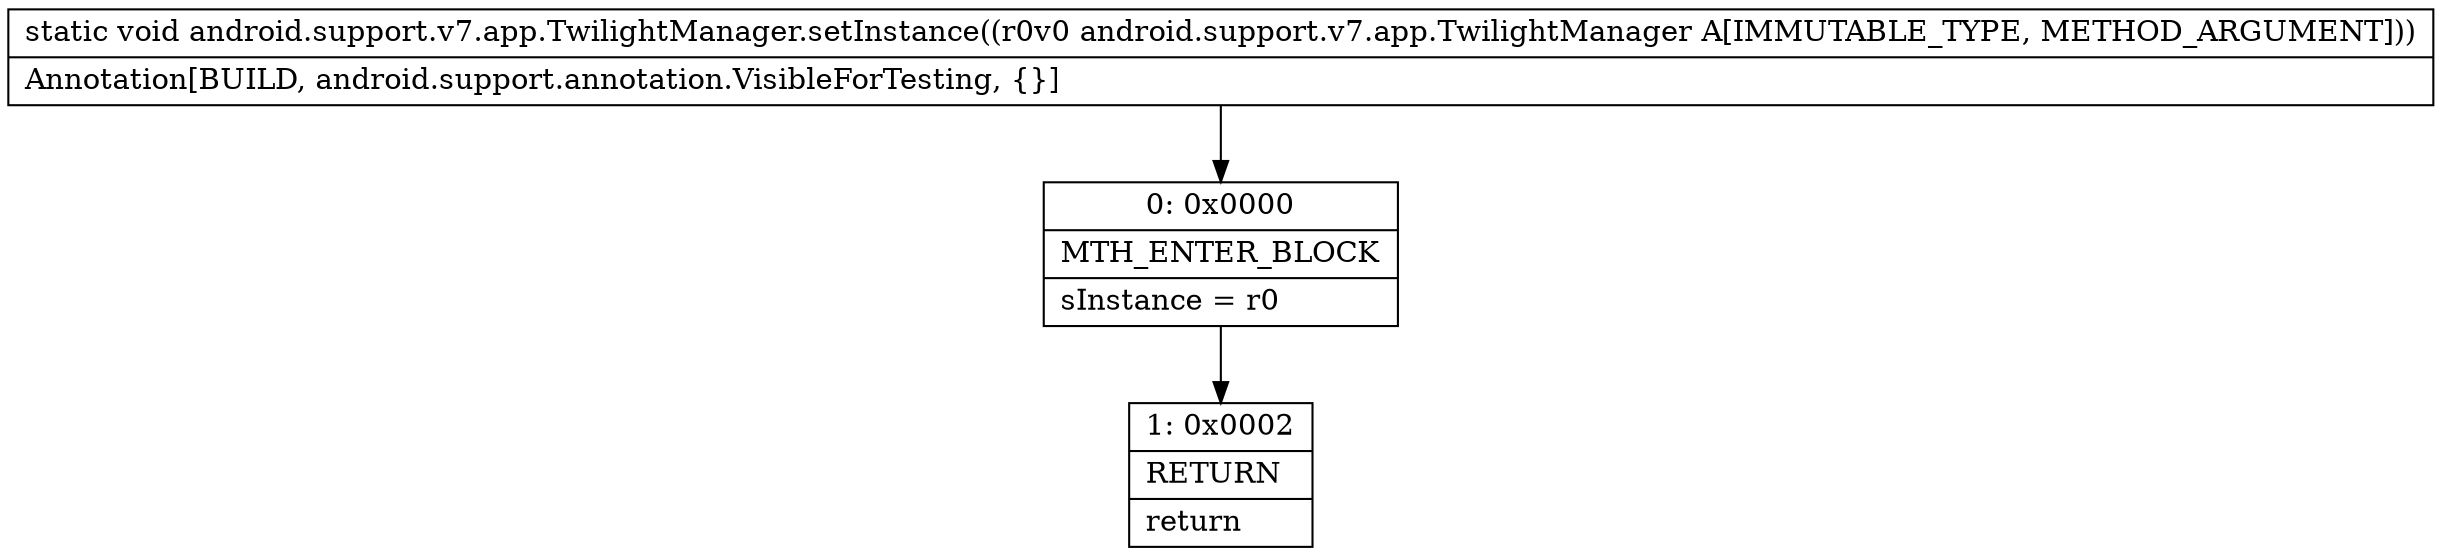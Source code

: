 digraph "CFG forandroid.support.v7.app.TwilightManager.setInstance(Landroid\/support\/v7\/app\/TwilightManager;)V" {
Node_0 [shape=record,label="{0\:\ 0x0000|MTH_ENTER_BLOCK\l|sInstance = r0\l}"];
Node_1 [shape=record,label="{1\:\ 0x0002|RETURN\l|return\l}"];
MethodNode[shape=record,label="{static void android.support.v7.app.TwilightManager.setInstance((r0v0 android.support.v7.app.TwilightManager A[IMMUTABLE_TYPE, METHOD_ARGUMENT]))  | Annotation[BUILD, android.support.annotation.VisibleForTesting, \{\}]\l}"];
MethodNode -> Node_0;
Node_0 -> Node_1;
}

